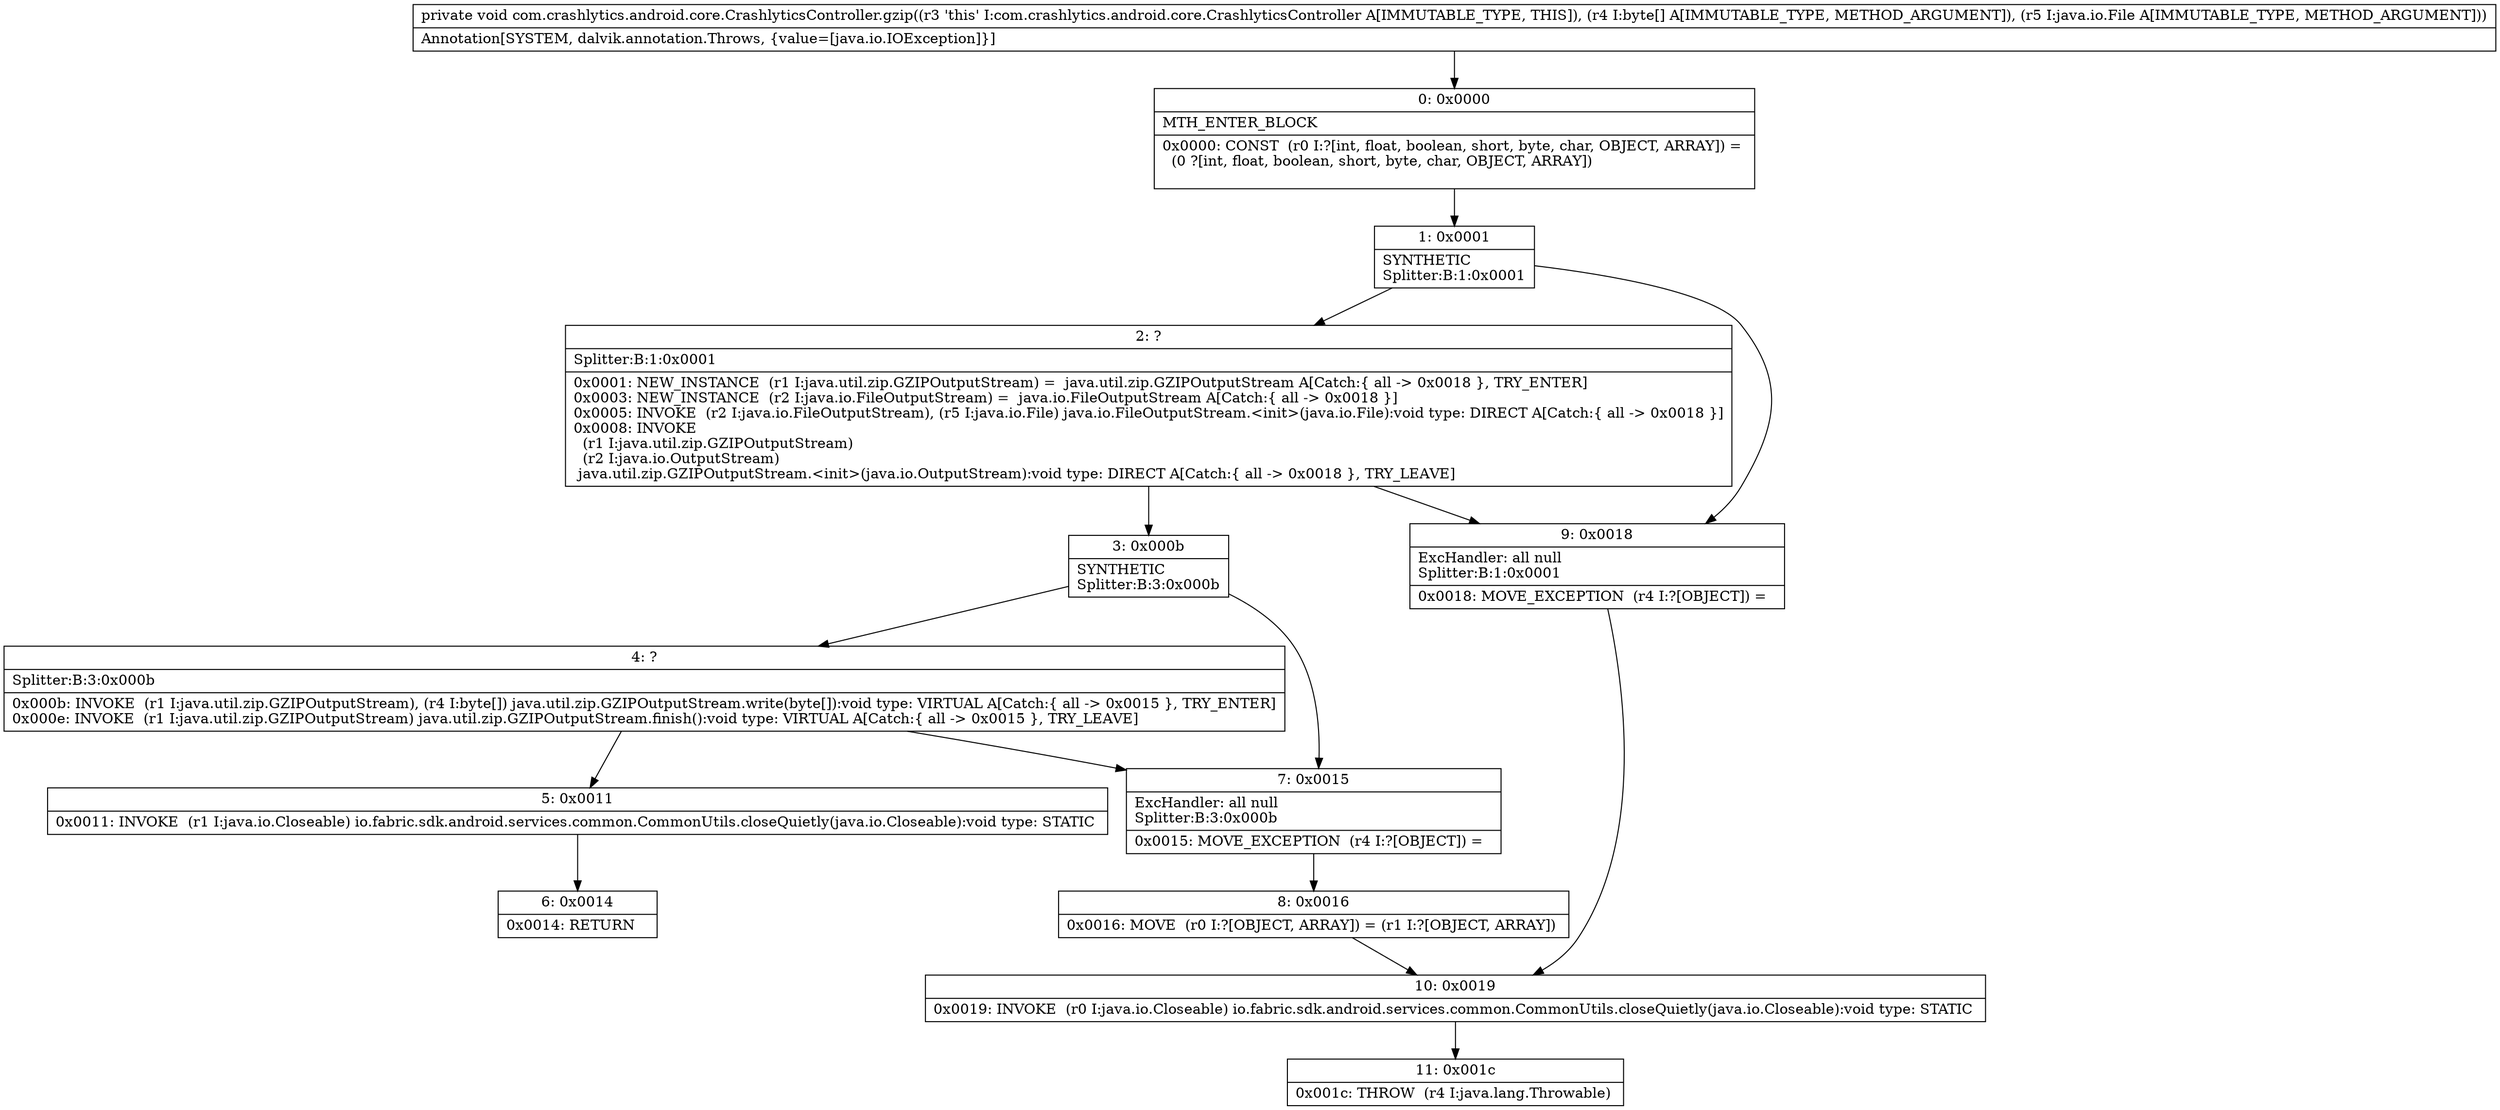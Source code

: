 digraph "CFG forcom.crashlytics.android.core.CrashlyticsController.gzip([BLjava\/io\/File;)V" {
Node_0 [shape=record,label="{0\:\ 0x0000|MTH_ENTER_BLOCK\l|0x0000: CONST  (r0 I:?[int, float, boolean, short, byte, char, OBJECT, ARRAY]) = \l  (0 ?[int, float, boolean, short, byte, char, OBJECT, ARRAY])\l \l}"];
Node_1 [shape=record,label="{1\:\ 0x0001|SYNTHETIC\lSplitter:B:1:0x0001\l}"];
Node_2 [shape=record,label="{2\:\ ?|Splitter:B:1:0x0001\l|0x0001: NEW_INSTANCE  (r1 I:java.util.zip.GZIPOutputStream) =  java.util.zip.GZIPOutputStream A[Catch:\{ all \-\> 0x0018 \}, TRY_ENTER]\l0x0003: NEW_INSTANCE  (r2 I:java.io.FileOutputStream) =  java.io.FileOutputStream A[Catch:\{ all \-\> 0x0018 \}]\l0x0005: INVOKE  (r2 I:java.io.FileOutputStream), (r5 I:java.io.File) java.io.FileOutputStream.\<init\>(java.io.File):void type: DIRECT A[Catch:\{ all \-\> 0x0018 \}]\l0x0008: INVOKE  \l  (r1 I:java.util.zip.GZIPOutputStream)\l  (r2 I:java.io.OutputStream)\l java.util.zip.GZIPOutputStream.\<init\>(java.io.OutputStream):void type: DIRECT A[Catch:\{ all \-\> 0x0018 \}, TRY_LEAVE]\l}"];
Node_3 [shape=record,label="{3\:\ 0x000b|SYNTHETIC\lSplitter:B:3:0x000b\l}"];
Node_4 [shape=record,label="{4\:\ ?|Splitter:B:3:0x000b\l|0x000b: INVOKE  (r1 I:java.util.zip.GZIPOutputStream), (r4 I:byte[]) java.util.zip.GZIPOutputStream.write(byte[]):void type: VIRTUAL A[Catch:\{ all \-\> 0x0015 \}, TRY_ENTER]\l0x000e: INVOKE  (r1 I:java.util.zip.GZIPOutputStream) java.util.zip.GZIPOutputStream.finish():void type: VIRTUAL A[Catch:\{ all \-\> 0x0015 \}, TRY_LEAVE]\l}"];
Node_5 [shape=record,label="{5\:\ 0x0011|0x0011: INVOKE  (r1 I:java.io.Closeable) io.fabric.sdk.android.services.common.CommonUtils.closeQuietly(java.io.Closeable):void type: STATIC \l}"];
Node_6 [shape=record,label="{6\:\ 0x0014|0x0014: RETURN   \l}"];
Node_7 [shape=record,label="{7\:\ 0x0015|ExcHandler: all null\lSplitter:B:3:0x000b\l|0x0015: MOVE_EXCEPTION  (r4 I:?[OBJECT]) =  \l}"];
Node_8 [shape=record,label="{8\:\ 0x0016|0x0016: MOVE  (r0 I:?[OBJECT, ARRAY]) = (r1 I:?[OBJECT, ARRAY]) \l}"];
Node_9 [shape=record,label="{9\:\ 0x0018|ExcHandler: all null\lSplitter:B:1:0x0001\l|0x0018: MOVE_EXCEPTION  (r4 I:?[OBJECT]) =  \l}"];
Node_10 [shape=record,label="{10\:\ 0x0019|0x0019: INVOKE  (r0 I:java.io.Closeable) io.fabric.sdk.android.services.common.CommonUtils.closeQuietly(java.io.Closeable):void type: STATIC \l}"];
Node_11 [shape=record,label="{11\:\ 0x001c|0x001c: THROW  (r4 I:java.lang.Throwable) \l}"];
MethodNode[shape=record,label="{private void com.crashlytics.android.core.CrashlyticsController.gzip((r3 'this' I:com.crashlytics.android.core.CrashlyticsController A[IMMUTABLE_TYPE, THIS]), (r4 I:byte[] A[IMMUTABLE_TYPE, METHOD_ARGUMENT]), (r5 I:java.io.File A[IMMUTABLE_TYPE, METHOD_ARGUMENT]))  | Annotation[SYSTEM, dalvik.annotation.Throws, \{value=[java.io.IOException]\}]\l}"];
MethodNode -> Node_0;
Node_0 -> Node_1;
Node_1 -> Node_2;
Node_1 -> Node_9;
Node_2 -> Node_3;
Node_2 -> Node_9;
Node_3 -> Node_4;
Node_3 -> Node_7;
Node_4 -> Node_5;
Node_4 -> Node_7;
Node_5 -> Node_6;
Node_7 -> Node_8;
Node_8 -> Node_10;
Node_9 -> Node_10;
Node_10 -> Node_11;
}

